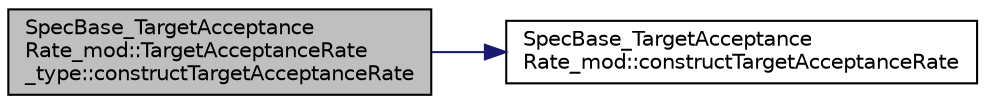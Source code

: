 digraph "SpecBase_TargetAcceptanceRate_mod::TargetAcceptanceRate_type::constructTargetAcceptanceRate"
{
 // LATEX_PDF_SIZE
  edge [fontname="Helvetica",fontsize="10",labelfontname="Helvetica",labelfontsize="10"];
  node [fontname="Helvetica",fontsize="10",shape=record];
  rankdir="LR";
  Node1 [label="SpecBase_TargetAcceptance\lRate_mod::TargetAcceptanceRate\l_type::constructTargetAcceptanceRate",height=0.2,width=0.4,color="black", fillcolor="grey75", style="filled", fontcolor="black",tooltip=" "];
  Node1 -> Node2 [color="midnightblue",fontsize="10",style="solid",fontname="Helvetica"];
  Node2 [label="SpecBase_TargetAcceptance\lRate_mod::constructTargetAcceptanceRate",height=0.2,width=0.4,color="black", fillcolor="white", style="filled",URL="$namespaceSpecBase__TargetAcceptanceRate__mod.html#a20f2816507dd2335b32f77f9968280af",tooltip=" "];
}
